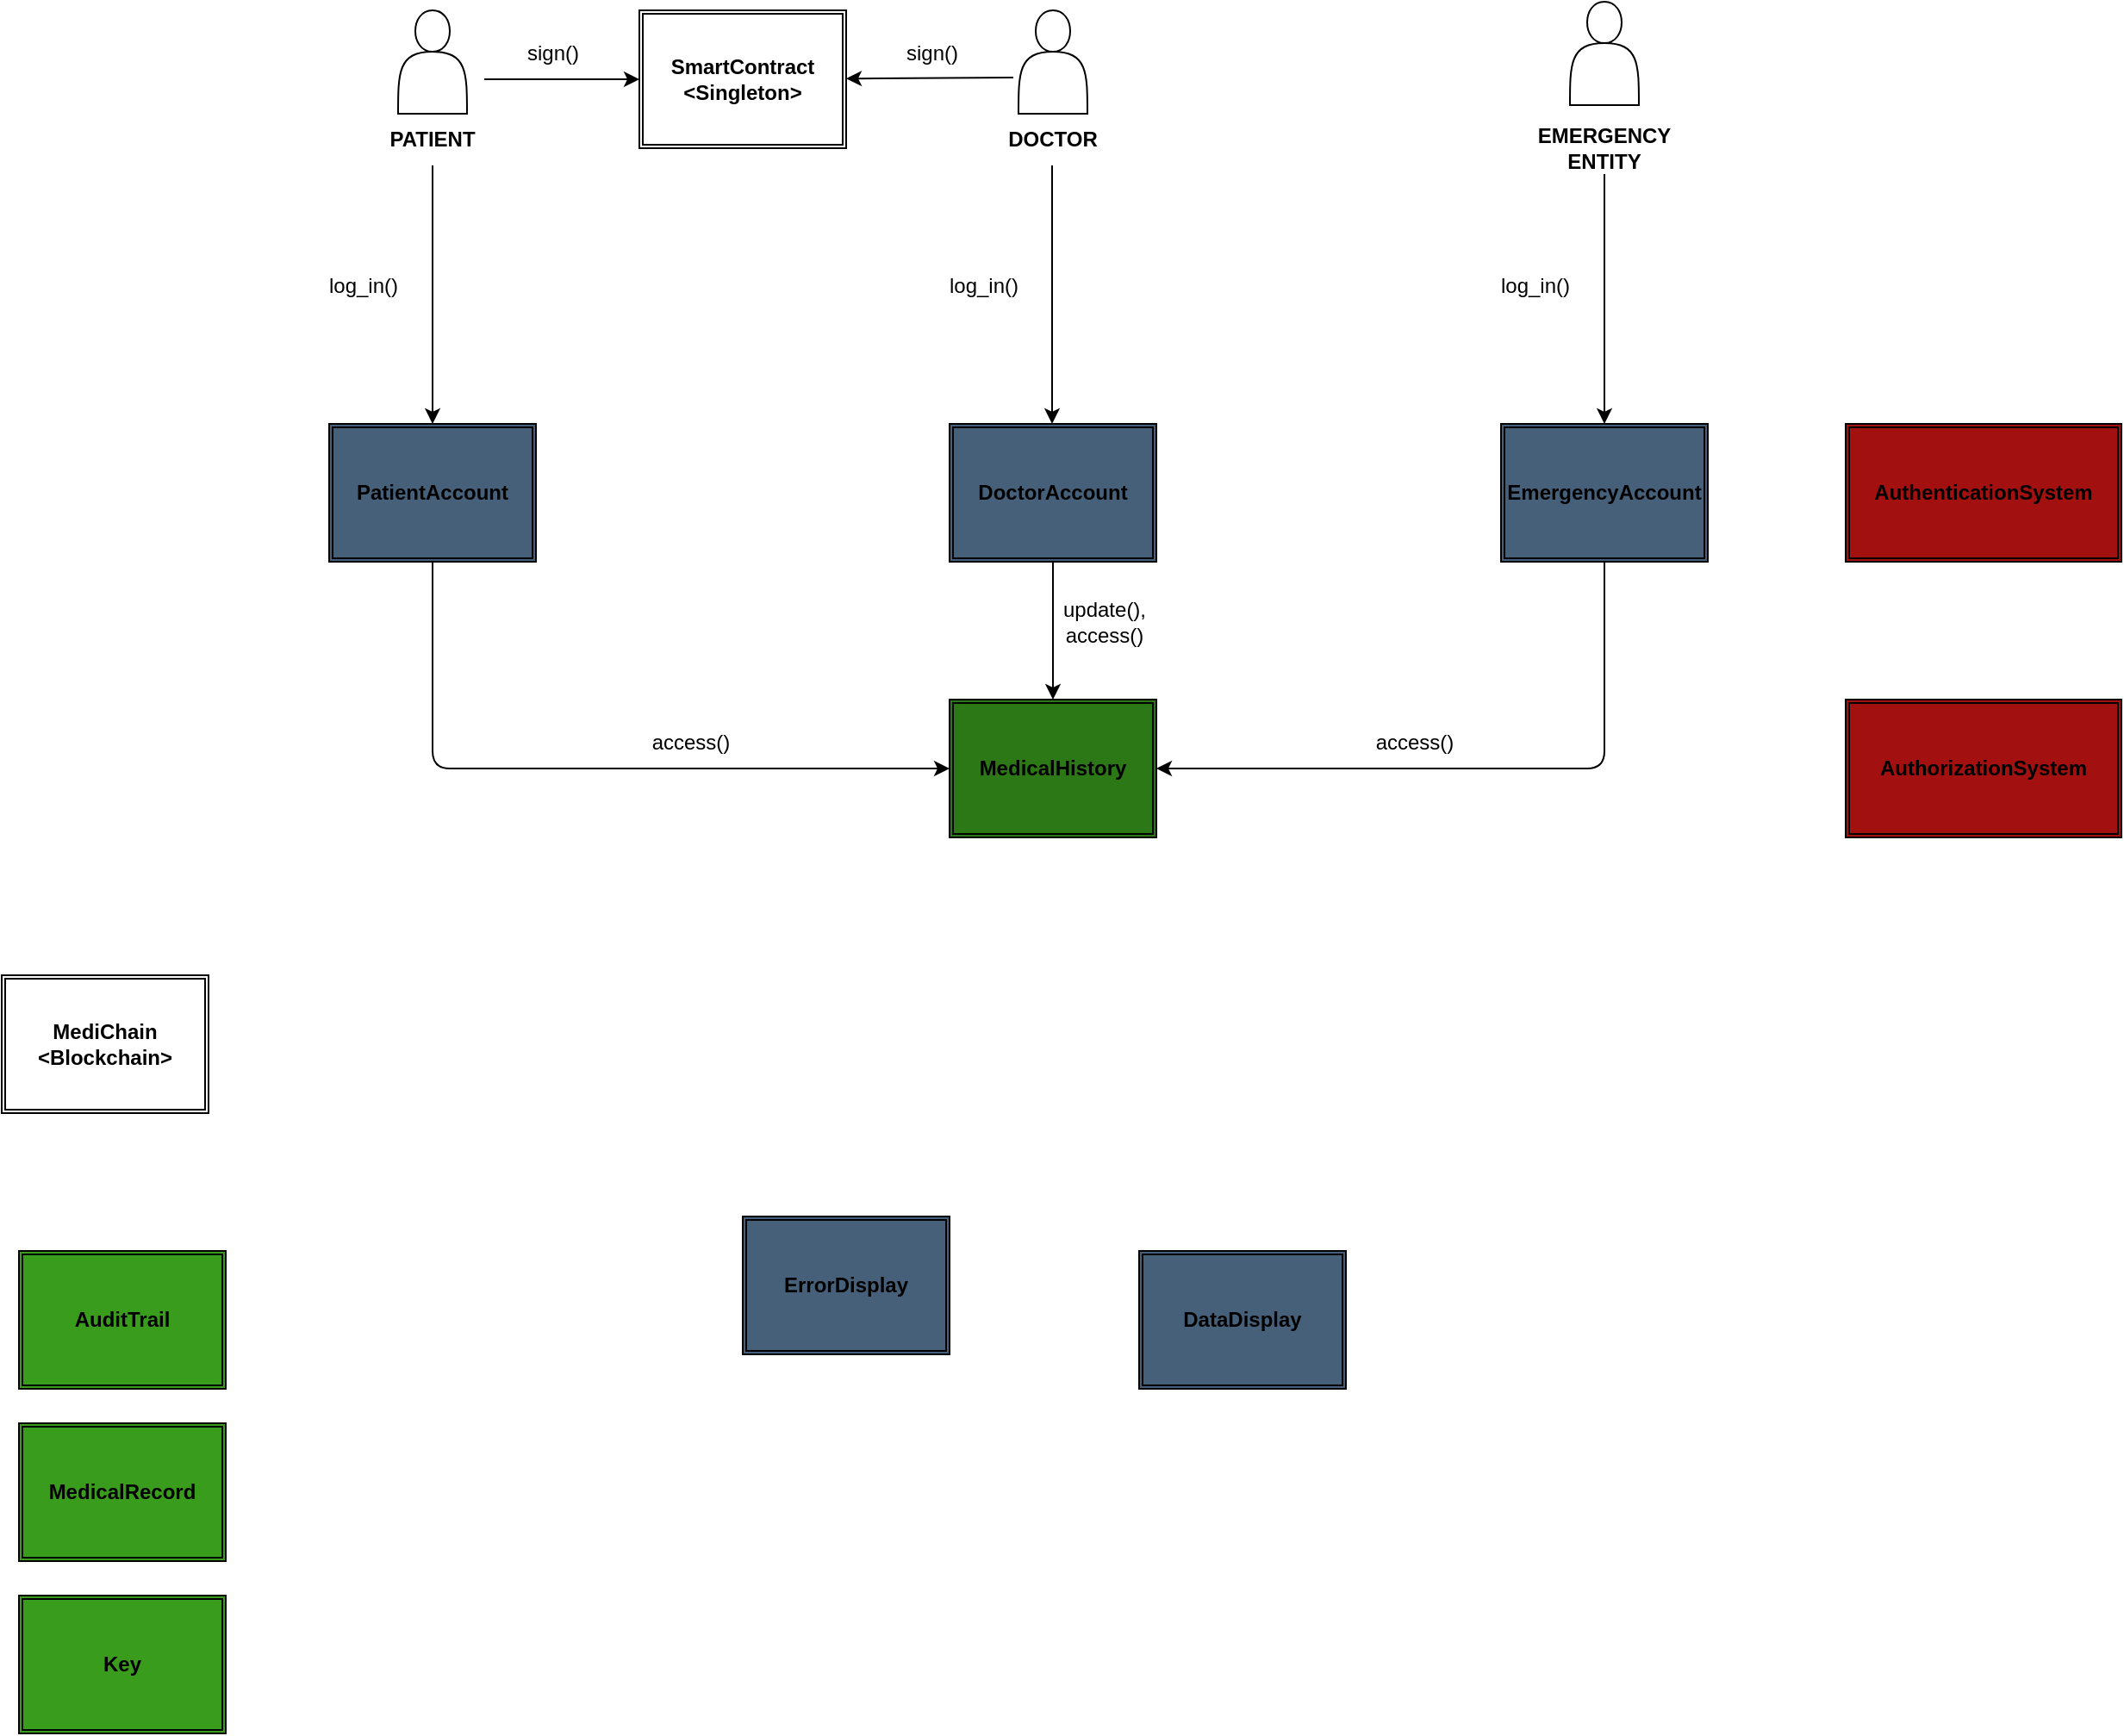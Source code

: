 <mxfile>
    <diagram id="857Qet0M0pQe6dmS1eZL" name="Page-1">
        <mxGraphModel dx="1108" dy="1157" grid="1" gridSize="10" guides="1" tooltips="1" connect="1" arrows="1" fold="1" page="1" pageScale="1" pageWidth="1600" pageHeight="1200" math="0" shadow="0">
            <root>
                <mxCell id="0"/>
                <mxCell id="1" parent="0"/>
                <mxCell id="26" value="" style="edgeStyle=none;html=1;" edge="1" parent="1" target="8">
                    <mxGeometry relative="1" as="geometry">
                        <mxPoint x="410" y="80" as="sourcePoint"/>
                    </mxGeometry>
                </mxCell>
                <mxCell id="2" value="" style="shape=actor;whiteSpace=wrap;html=1;" vertex="1" parent="1">
                    <mxGeometry x="360" y="40" width="40" height="60" as="geometry"/>
                </mxCell>
                <mxCell id="4" value="&lt;b&gt;AuthenticationSystem&lt;br&gt;&lt;/b&gt;" style="shape=ext;double=1;rounded=0;whiteSpace=wrap;html=1;fillColor=#A31010;" vertex="1" parent="1">
                    <mxGeometry x="1200" y="280" width="160" height="80" as="geometry"/>
                </mxCell>
                <mxCell id="33" style="edgeStyle=none;html=1;entryX=0.5;entryY=0;entryDx=0;entryDy=0;" edge="1" parent="1" source="5" target="9">
                    <mxGeometry relative="1" as="geometry"/>
                </mxCell>
                <mxCell id="5" value="&lt;b&gt;DoctorAccount&lt;/b&gt;" style="shape=ext;double=1;rounded=0;whiteSpace=wrap;html=1;fillColor=#46607A;" vertex="1" parent="1">
                    <mxGeometry x="680" y="280" width="120" height="80" as="geometry"/>
                </mxCell>
                <mxCell id="31" style="edgeStyle=none;html=1;entryX=0;entryY=0.5;entryDx=0;entryDy=0;exitX=0.5;exitY=1;exitDx=0;exitDy=0;" edge="1" parent="1" source="6" target="9">
                    <mxGeometry relative="1" as="geometry">
                        <Array as="points">
                            <mxPoint x="380" y="400"/>
                            <mxPoint x="380" y="480"/>
                        </Array>
                    </mxGeometry>
                </mxCell>
                <mxCell id="6" value="&lt;b&gt;PatientAccount&lt;/b&gt;" style="shape=ext;double=1;rounded=0;whiteSpace=wrap;html=1;fillColor=#46607A;" vertex="1" parent="1">
                    <mxGeometry x="320" y="280" width="120" height="80" as="geometry"/>
                </mxCell>
                <mxCell id="7" value="&lt;b&gt;MedicalRecord&lt;/b&gt;" style="shape=ext;double=1;rounded=0;whiteSpace=wrap;html=1;fillColor=#3A9C1D;" vertex="1" parent="1">
                    <mxGeometry x="140" y="860" width="120" height="80" as="geometry"/>
                </mxCell>
                <mxCell id="8" value="&lt;b&gt;SmartContract &amp;lt;Singleton&amp;gt;&lt;br&gt;&lt;/b&gt;" style="shape=ext;double=1;rounded=0;whiteSpace=wrap;html=1;" vertex="1" parent="1">
                    <mxGeometry x="500" y="40" width="120" height="80" as="geometry"/>
                </mxCell>
                <mxCell id="9" value="&lt;b&gt;MedicalHistory&lt;/b&gt;" style="shape=ext;double=1;rounded=0;whiteSpace=wrap;html=1;fillColor=#2D7816;" vertex="1" parent="1">
                    <mxGeometry x="680" y="440" width="120" height="80" as="geometry"/>
                </mxCell>
                <mxCell id="10" value="&lt;b&gt;Key&lt;/b&gt;" style="shape=ext;double=1;rounded=0;whiteSpace=wrap;html=1;fillColor=#3A9C1D;" vertex="1" parent="1">
                    <mxGeometry x="140" y="960" width="120" height="80" as="geometry"/>
                </mxCell>
                <mxCell id="11" value="&lt;b&gt;AuthorizationSystem&lt;br&gt;&lt;/b&gt;" style="shape=ext;double=1;rounded=0;whiteSpace=wrap;html=1;fillColor=#A31010;" vertex="1" parent="1">
                    <mxGeometry x="1200" y="440" width="160" height="80" as="geometry"/>
                </mxCell>
                <mxCell id="12" value="&lt;b&gt;AuditTrail&lt;/b&gt;" style="shape=ext;double=1;rounded=0;whiteSpace=wrap;html=1;fillColor=#3A9C1D;" vertex="1" parent="1">
                    <mxGeometry x="140" y="760" width="120" height="80" as="geometry"/>
                </mxCell>
                <mxCell id="13" value="&lt;b&gt;MediChain &amp;lt;Blockchain&amp;gt;&lt;/b&gt;" style="shape=ext;double=1;rounded=0;whiteSpace=wrap;html=1;" vertex="1" parent="1">
                    <mxGeometry x="130" y="600" width="120" height="80" as="geometry"/>
                </mxCell>
                <mxCell id="27" value="" style="edgeStyle=none;html=1;exitX=-0.075;exitY=0.65;exitDx=0;exitDy=0;exitPerimeter=0;" edge="1" parent="1" source="14" target="8">
                    <mxGeometry relative="1" as="geometry"/>
                </mxCell>
                <mxCell id="14" value="" style="shape=actor;whiteSpace=wrap;html=1;" vertex="1" parent="1">
                    <mxGeometry x="720" y="40" width="40" height="60" as="geometry"/>
                </mxCell>
                <mxCell id="15" value="" style="shape=actor;whiteSpace=wrap;html=1;" vertex="1" parent="1">
                    <mxGeometry x="1040" y="35" width="40" height="60" as="geometry"/>
                </mxCell>
                <mxCell id="28" style="edgeStyle=none;html=1;" edge="1" parent="1" source="17" target="6">
                    <mxGeometry relative="1" as="geometry"/>
                </mxCell>
                <mxCell id="17" value="&lt;b&gt;PATIENT&lt;/b&gt;" style="text;html=1;strokeColor=none;fillColor=none;align=center;verticalAlign=middle;whiteSpace=wrap;rounded=0;" vertex="1" parent="1">
                    <mxGeometry x="350" y="100" width="60" height="30" as="geometry"/>
                </mxCell>
                <mxCell id="18" value="&lt;b&gt;DOCTOR&lt;/b&gt;" style="text;html=1;strokeColor=none;fillColor=none;align=center;verticalAlign=middle;whiteSpace=wrap;rounded=0;" vertex="1" parent="1">
                    <mxGeometry x="710" y="100" width="60" height="30" as="geometry"/>
                </mxCell>
                <mxCell id="37" style="edgeStyle=none;html=1;entryX=0.5;entryY=0;entryDx=0;entryDy=0;" edge="1" parent="1" source="19" target="23">
                    <mxGeometry relative="1" as="geometry"/>
                </mxCell>
                <mxCell id="19" value="&lt;b&gt;EMERGENCY&lt;br&gt;ENTITY&lt;br&gt;&lt;/b&gt;" style="text;html=1;strokeColor=none;fillColor=none;align=center;verticalAlign=middle;whiteSpace=wrap;rounded=0;" vertex="1" parent="1">
                    <mxGeometry x="1030" y="105" width="60" height="30" as="geometry"/>
                </mxCell>
                <mxCell id="21" value="&lt;b&gt;DataDisplay&lt;/b&gt;" style="shape=ext;double=1;rounded=0;whiteSpace=wrap;html=1;fillColor=#46607A;" vertex="1" parent="1">
                    <mxGeometry x="790" y="760" width="120" height="80" as="geometry"/>
                </mxCell>
                <mxCell id="32" style="edgeStyle=none;html=1;exitX=0.5;exitY=1;exitDx=0;exitDy=0;entryX=1;entryY=0.5;entryDx=0;entryDy=0;" edge="1" parent="1" source="23" target="9">
                    <mxGeometry relative="1" as="geometry">
                        <Array as="points">
                            <mxPoint x="1060" y="480"/>
                        </Array>
                    </mxGeometry>
                </mxCell>
                <mxCell id="23" value="&lt;b&gt;EmergencyAccount&lt;br&gt;&lt;/b&gt;" style="shape=ext;double=1;rounded=0;whiteSpace=wrap;html=1;fillColor=#46607A;" vertex="1" parent="1">
                    <mxGeometry x="1000" y="280" width="120" height="80" as="geometry"/>
                </mxCell>
                <mxCell id="24" value="&lt;b&gt;ErrorDisplay&lt;/b&gt;" style="shape=ext;double=1;rounded=0;whiteSpace=wrap;html=1;fillColor=#46607A;" vertex="1" parent="1">
                    <mxGeometry x="560" y="740" width="120" height="80" as="geometry"/>
                </mxCell>
                <mxCell id="29" style="edgeStyle=none;html=1;" edge="1" parent="1">
                    <mxGeometry relative="1" as="geometry">
                        <mxPoint x="739.5" y="130" as="sourcePoint"/>
                        <mxPoint x="739.5" y="280" as="targetPoint"/>
                    </mxGeometry>
                </mxCell>
                <mxCell id="34" value="log_in()" style="text;html=1;strokeColor=none;fillColor=none;align=center;verticalAlign=middle;whiteSpace=wrap;rounded=0;" vertex="1" parent="1">
                    <mxGeometry x="310" y="185" width="60" height="30" as="geometry"/>
                </mxCell>
                <mxCell id="35" value="log_in()" style="text;html=1;strokeColor=none;fillColor=none;align=center;verticalAlign=middle;whiteSpace=wrap;rounded=0;" vertex="1" parent="1">
                    <mxGeometry x="670" y="185" width="60" height="30" as="geometry"/>
                </mxCell>
                <mxCell id="36" value="log_in()" style="text;html=1;strokeColor=none;fillColor=none;align=center;verticalAlign=middle;whiteSpace=wrap;rounded=0;" vertex="1" parent="1">
                    <mxGeometry x="990" y="185" width="60" height="30" as="geometry"/>
                </mxCell>
                <mxCell id="40" value="access()" style="text;html=1;strokeColor=none;fillColor=none;align=center;verticalAlign=middle;whiteSpace=wrap;rounded=0;" vertex="1" parent="1">
                    <mxGeometry x="500" y="450" width="60" height="30" as="geometry"/>
                </mxCell>
                <mxCell id="41" value="access()" style="text;html=1;strokeColor=none;fillColor=none;align=center;verticalAlign=middle;whiteSpace=wrap;rounded=0;" vertex="1" parent="1">
                    <mxGeometry x="920" y="450" width="60" height="30" as="geometry"/>
                </mxCell>
                <mxCell id="42" value="update(), access()" style="text;html=1;strokeColor=none;fillColor=none;align=center;verticalAlign=middle;whiteSpace=wrap;rounded=0;" vertex="1" parent="1">
                    <mxGeometry x="740" y="380" width="60" height="30" as="geometry"/>
                </mxCell>
                <mxCell id="43" value="sign()" style="text;html=1;strokeColor=none;fillColor=none;align=center;verticalAlign=middle;whiteSpace=wrap;rounded=0;" vertex="1" parent="1">
                    <mxGeometry x="420" y="50" width="60" height="30" as="geometry"/>
                </mxCell>
                <mxCell id="44" value="sign()" style="text;html=1;strokeColor=none;fillColor=none;align=center;verticalAlign=middle;whiteSpace=wrap;rounded=0;" vertex="1" parent="1">
                    <mxGeometry x="640" y="50" width="60" height="30" as="geometry"/>
                </mxCell>
            </root>
        </mxGraphModel>
    </diagram>
</mxfile>